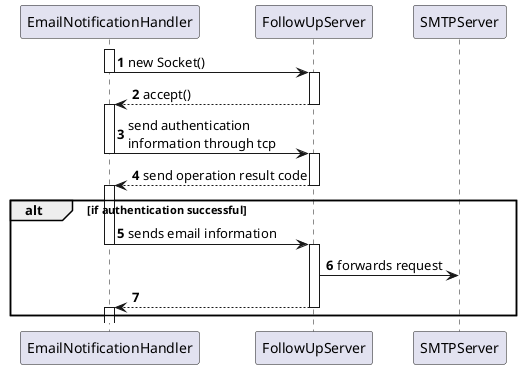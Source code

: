 @startuml
'https://plantuml.com/sequence-diagram

autonumber

participant EmailNotificationHandler as handler
participant FollowUpServer as server
participant SMTPServer as smtp


activate handler
handler -> server : new Socket()
deactivate handler
activate server
server --> handler : accept()
deactivate server
activate handler
handler -> server : send authentication \ninformation through tcp
deactivate handler
activate server
server --> handler : send operation result code
deactivate server
activate handler

alt if authentication successful

handler -> server : sends email information
deactivate handler
activate server

server -> smtp : forwards request
server --> handler
deactivate server
activate handler


end if




@enduml
